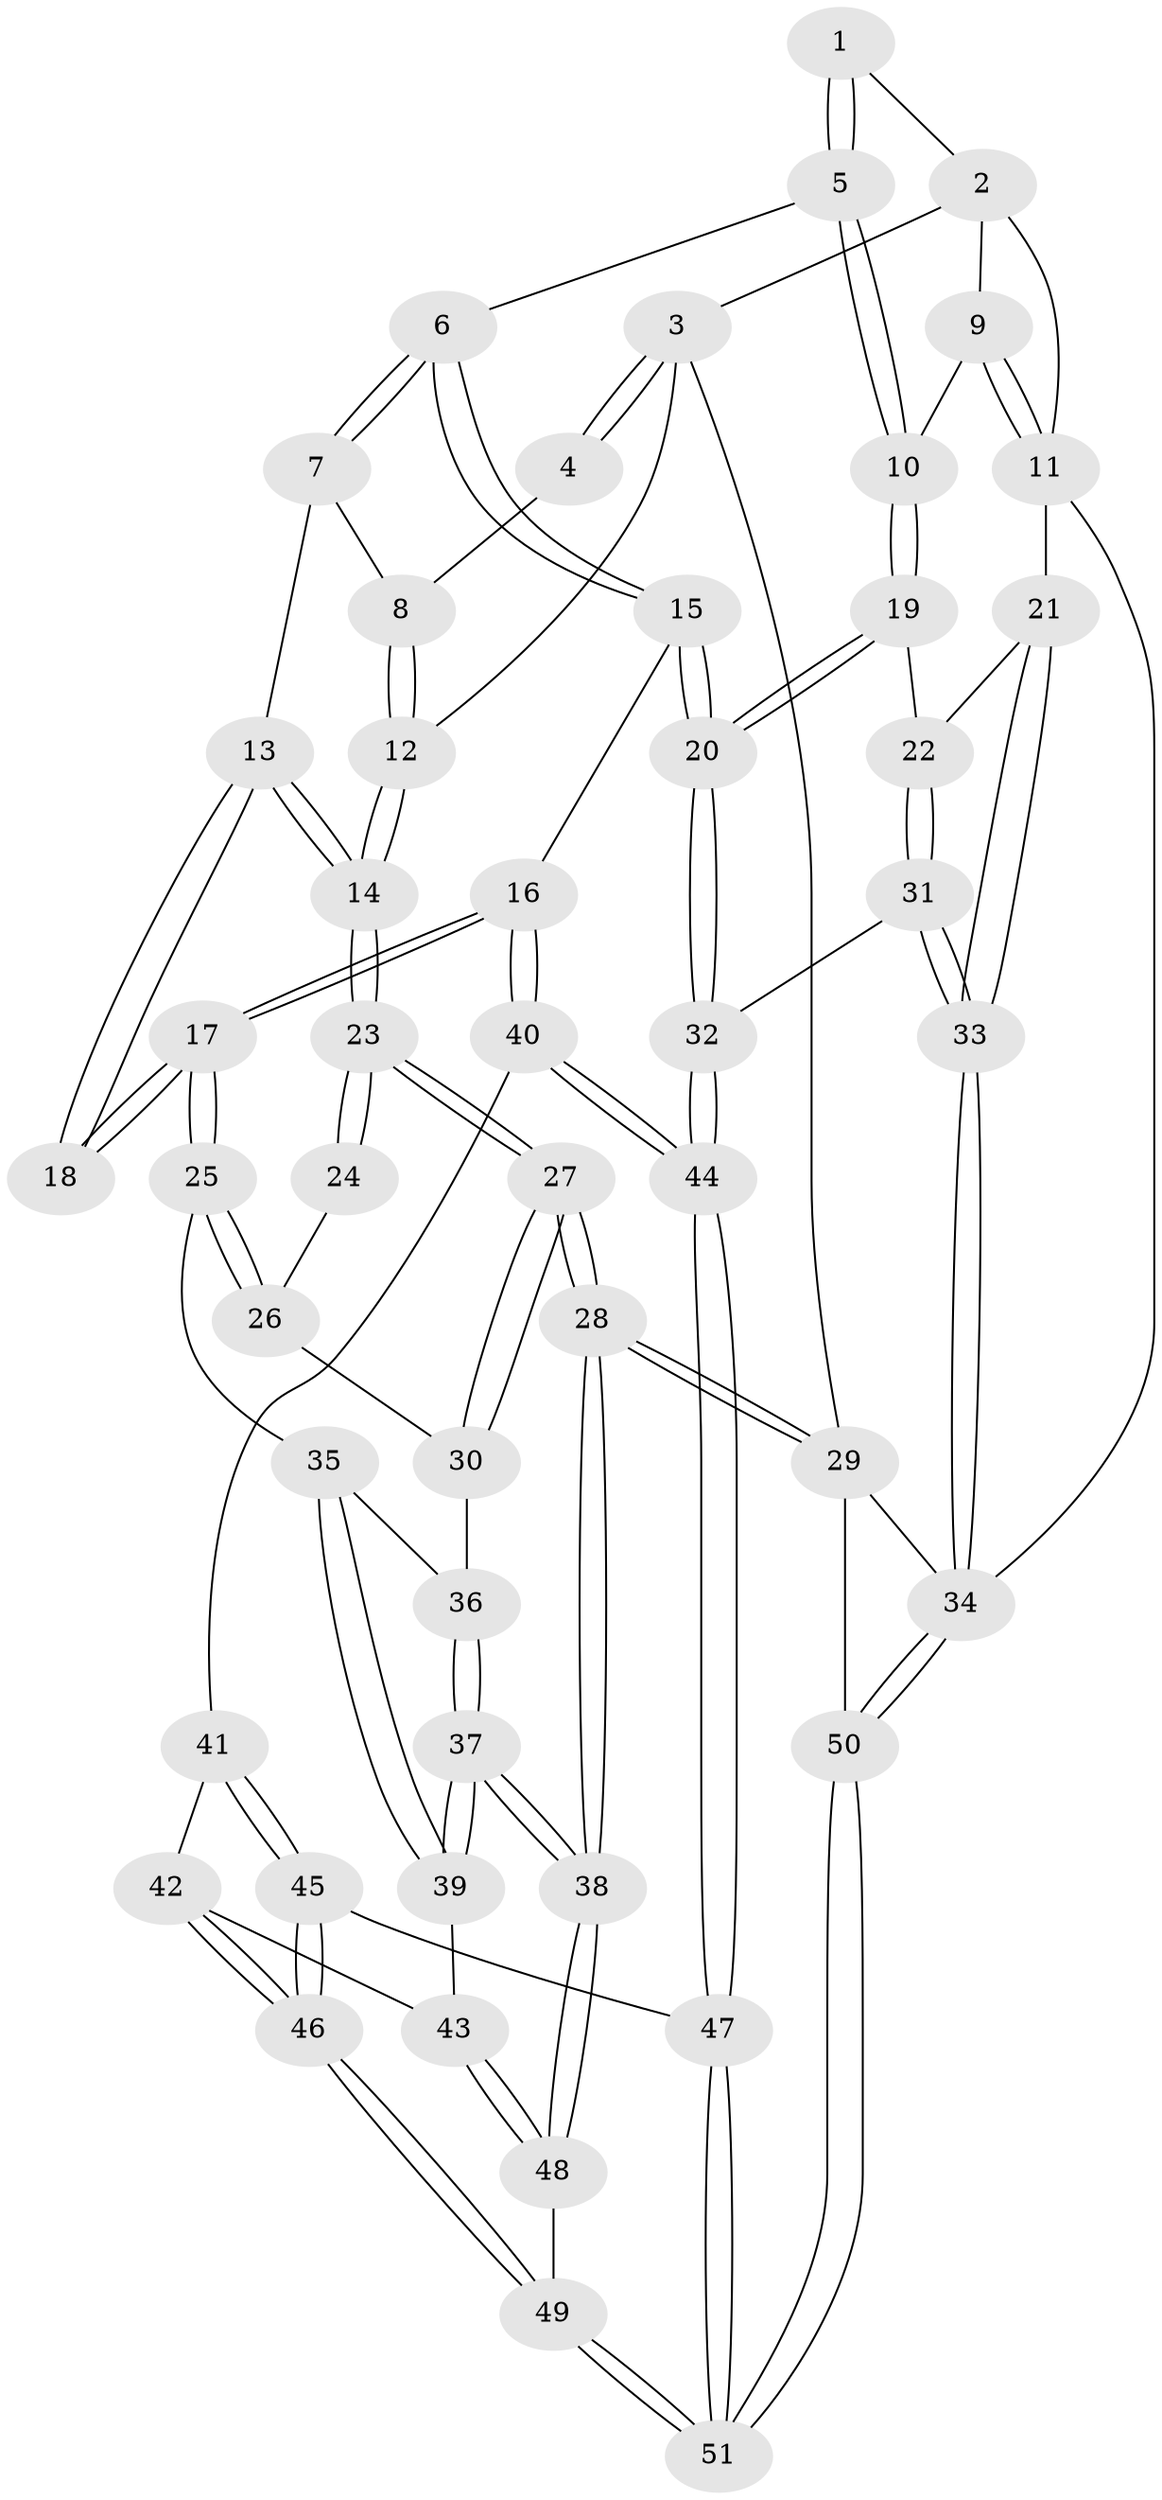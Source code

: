 // coarse degree distribution, {4: 0.29411764705882354, 7: 0.058823529411764705, 2: 0.17647058823529413, 3: 0.4117647058823529, 6: 0.058823529411764705}
// Generated by graph-tools (version 1.1) at 2025/54/03/04/25 22:54:40]
// undirected, 51 vertices, 124 edges
graph export_dot {
  node [color=gray90,style=filled];
  1 [pos="+0.4919551137593613+0"];
  2 [pos="+0.7305875859194875+0"];
  3 [pos="+0+0"];
  4 [pos="+0.1492661731515357+0"];
  5 [pos="+0.48018466224925394+0.06054367878643194"];
  6 [pos="+0.407888184881425+0.1622884631085488"];
  7 [pos="+0.17676327902020839+0.21283033260717996"];
  8 [pos="+0.13995044082685526+0.17174216526975192"];
  9 [pos="+0.886539469477144+0.1284085905062986"];
  10 [pos="+0.7213903635517627+0.27631235608444027"];
  11 [pos="+1+0.23289178090173945"];
  12 [pos="+0+0"];
  13 [pos="+0.1451362299017948+0.27089635527632244"];
  14 [pos="+0+0.1728895578324402"];
  15 [pos="+0.40368767458354726+0.43202032873298707"];
  16 [pos="+0.30593583861791906+0.5123988888758507"];
  17 [pos="+0.2925063632107807+0.5109278649865762"];
  18 [pos="+0.1221756500957772+0.37808090309047077"];
  19 [pos="+0.7225933542987065+0.281202188763513"];
  20 [pos="+0.6616851980001842+0.515985748714679"];
  21 [pos="+1+0.3671846306058767"];
  22 [pos="+1+0.3836698960765887"];
  23 [pos="+0+0.35754069305377306"];
  24 [pos="+0.10911686559845635+0.38272669994081165"];
  25 [pos="+0.17106946266214407+0.588449885747266"];
  26 [pos="+0.05327302850186198+0.5084377438251765"];
  27 [pos="+0+0.5773933349042013"];
  28 [pos="+0+1"];
  29 [pos="+0+1"];
  30 [pos="+0+0.5511809226614157"];
  31 [pos="+0.7161259324068442+0.6127281020803037"];
  32 [pos="+0.7126034808983372+0.6111907512606428"];
  33 [pos="+1+1"];
  34 [pos="+1+1"];
  35 [pos="+0.1616293274217194+0.5988929189071153"];
  36 [pos="+0.03241691240538915+0.5767269119455046"];
  37 [pos="+0.082758505161483+0.7117092059851643"];
  38 [pos="+0+0.9141053997726111"];
  39 [pos="+0.12918550360633768+0.6682925993353382"];
  40 [pos="+0.3262152451369124+0.582680186663475"];
  41 [pos="+0.32377226620811095+0.6498407986416539"];
  42 [pos="+0.2468783532126024+0.7081141441853883"];
  43 [pos="+0.22760040367347+0.7215337776274505"];
  44 [pos="+0.5823379579956701+0.706407325240361"];
  45 [pos="+0.3269671855143698+0.6581535568307942"];
  46 [pos="+0.31414695295247463+0.866483289711394"];
  47 [pos="+0.5096036270860913+0.8068880618149447"];
  48 [pos="+0.19375682200325772+0.8661622419841908"];
  49 [pos="+0.31346483713469026+0.8810942933824394"];
  50 [pos="+0.5289427499268632+1"];
  51 [pos="+0.45919587791471617+0.9684995798697391"];
  1 -- 2;
  1 -- 5;
  1 -- 5;
  2 -- 3;
  2 -- 9;
  2 -- 11;
  3 -- 4;
  3 -- 4;
  3 -- 12;
  3 -- 29;
  4 -- 8;
  5 -- 6;
  5 -- 10;
  5 -- 10;
  6 -- 7;
  6 -- 7;
  6 -- 15;
  6 -- 15;
  7 -- 8;
  7 -- 13;
  8 -- 12;
  8 -- 12;
  9 -- 10;
  9 -- 11;
  9 -- 11;
  10 -- 19;
  10 -- 19;
  11 -- 21;
  11 -- 34;
  12 -- 14;
  12 -- 14;
  13 -- 14;
  13 -- 14;
  13 -- 18;
  13 -- 18;
  14 -- 23;
  14 -- 23;
  15 -- 16;
  15 -- 20;
  15 -- 20;
  16 -- 17;
  16 -- 17;
  16 -- 40;
  16 -- 40;
  17 -- 18;
  17 -- 18;
  17 -- 25;
  17 -- 25;
  19 -- 20;
  19 -- 20;
  19 -- 22;
  20 -- 32;
  20 -- 32;
  21 -- 22;
  21 -- 33;
  21 -- 33;
  22 -- 31;
  22 -- 31;
  23 -- 24;
  23 -- 24;
  23 -- 27;
  23 -- 27;
  24 -- 26;
  25 -- 26;
  25 -- 26;
  25 -- 35;
  26 -- 30;
  27 -- 28;
  27 -- 28;
  27 -- 30;
  27 -- 30;
  28 -- 29;
  28 -- 29;
  28 -- 38;
  28 -- 38;
  29 -- 50;
  29 -- 34;
  30 -- 36;
  31 -- 32;
  31 -- 33;
  31 -- 33;
  32 -- 44;
  32 -- 44;
  33 -- 34;
  33 -- 34;
  34 -- 50;
  34 -- 50;
  35 -- 36;
  35 -- 39;
  35 -- 39;
  36 -- 37;
  36 -- 37;
  37 -- 38;
  37 -- 38;
  37 -- 39;
  37 -- 39;
  38 -- 48;
  38 -- 48;
  39 -- 43;
  40 -- 41;
  40 -- 44;
  40 -- 44;
  41 -- 42;
  41 -- 45;
  41 -- 45;
  42 -- 43;
  42 -- 46;
  42 -- 46;
  43 -- 48;
  43 -- 48;
  44 -- 47;
  44 -- 47;
  45 -- 46;
  45 -- 46;
  45 -- 47;
  46 -- 49;
  46 -- 49;
  47 -- 51;
  47 -- 51;
  48 -- 49;
  49 -- 51;
  49 -- 51;
  50 -- 51;
  50 -- 51;
}
